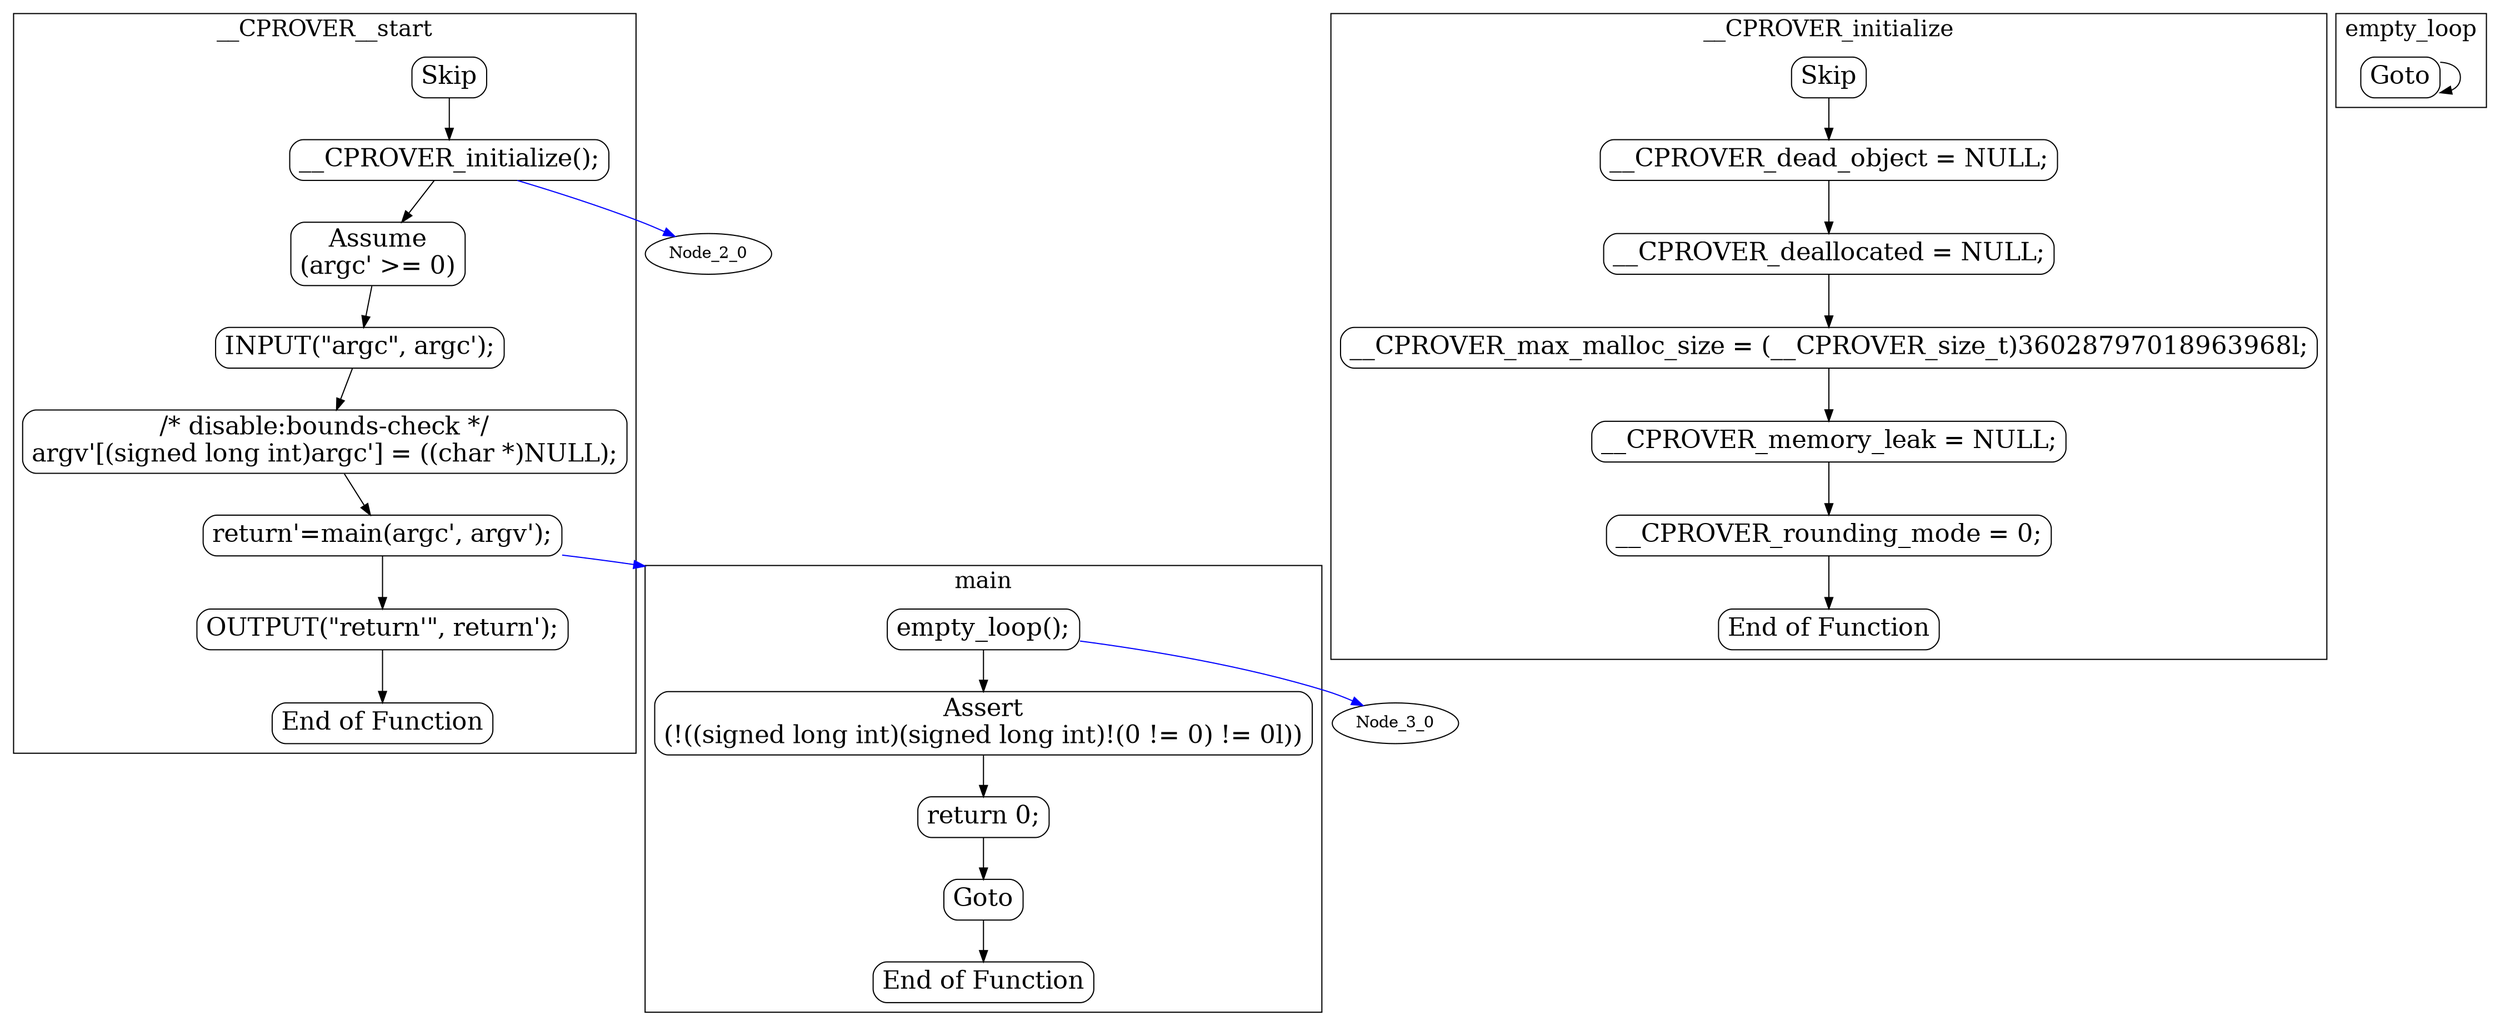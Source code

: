 digraph G {
color=black;orientation=portrait;fontsize=20;compound=true;size="30,40";ratio=compress;
subgraph "cluster_main" {
label="main";
Node_0_0 [shape=Mrecord,fontsize=22,label="empty_loop();"];
Node_0_0 -> Node_0_1 ;
Node_0_1 [shape=Mrecord,fontsize=22,label="Assert\n(!((signed long int)(signed long int)!(0 != 0) != 0l))"];
Node_0_1 -> Node_0_2 ;
Node_0_2 [shape=Mrecord,fontsize=22,label="return 0;"];
Node_0_2 -> Node_0_3 ;
Node_0_3 [shape=Mrecord,fontsize=22,label="Goto"];
Node_0_3 -> Node_0_4 ;
Node_0_4 [shape=Mrecord,fontsize=22,label="End of Function"];
}
subgraph "cluster___CPROVER__start" {
label="__CPROVER__start";
Node_1_5 [shape=Mrecord,fontsize=22,label="Skip"];
Node_1_5 -> Node_1_6 ;
Node_1_6 [shape=Mrecord,fontsize=22,label="__CPROVER_initialize();"];
Node_1_6 -> Node_1_7 ;
Node_1_7 [shape=Mrecord,fontsize=22,label="Assume\n(argc' \>= 0)"];
Node_1_7 -> Node_1_8 ;
Node_1_8 [shape=Mrecord,fontsize=22,label="INPUT(\"argc\", argc');"];
Node_1_8 -> Node_1_9 ;
Node_1_9 [shape=Mrecord,fontsize=22,label="/* disable:bounds-check */\nargv'[(signed long int)argc'] = ((char *)NULL);"];
Node_1_9 -> Node_1_10 ;
Node_1_10 [shape=Mrecord,fontsize=22,label="return'=main(argc', argv');"];
Node_1_10 -> Node_1_11 ;
Node_1_11 [shape=Mrecord,fontsize=22,label="OUTPUT(\"return'\", return');"];
Node_1_11 -> Node_1_12 ;
Node_1_12 [shape=Mrecord,fontsize=22,label="End of Function"];
}
subgraph "cluster___CPROVER_initialize" {
label="__CPROVER_initialize";
Node_2_13 [shape=Mrecord,fontsize=22,label="Skip"];
Node_2_13 -> Node_2_14 ;
Node_2_14 [shape=Mrecord,fontsize=22,label="__CPROVER_dead_object = NULL;"];
Node_2_14 -> Node_2_15 ;
Node_2_15 [shape=Mrecord,fontsize=22,label="__CPROVER_deallocated = NULL;"];
Node_2_15 -> Node_2_16 ;
Node_2_16 [shape=Mrecord,fontsize=22,label="__CPROVER_max_malloc_size = (__CPROVER_size_t)36028797018963968l;"];
Node_2_16 -> Node_2_17 ;
Node_2_17 [shape=Mrecord,fontsize=22,label="__CPROVER_memory_leak = NULL;"];
Node_2_17 -> Node_2_18 ;
Node_2_18 [shape=Mrecord,fontsize=22,label="__CPROVER_rounding_mode = 0;"];
Node_2_18 -> Node_2_19 ;
Node_2_19 [shape=Mrecord,fontsize=22,label="End of Function"];
}
subgraph "cluster_empty_loop" {
label="empty_loop";
Node_3_20 [shape=Mrecord,fontsize=22,label="Goto"];
Node_3_20 -> Node_3_20 ;
}
Node_0_0 -> Node_3_0 [lhead="cluster_empty_loop",color=blue];
Node_1_6 -> Node_2_0 [lhead="cluster___CPROVER_initialize",color=blue];
Node_1_10 -> Node_0_0 [lhead="cluster_main",color=blue];
}
